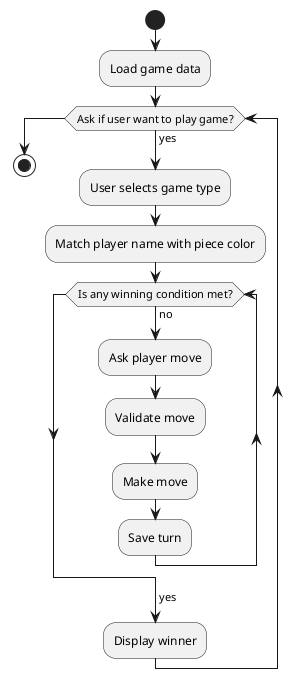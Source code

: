 @startuml Chess game flow
start
:Load game data;
while (Ask if user want to play game?) is (yes)
    :User selects game type;
    :Match player name with piece color;
    while (Is any winning condition met?) is (no)
        :Ask player move;
        :Validate move;
        :Make move;
        :Save turn;
    endwhile
    ->yes;
    :Display winner;
endwhile
stop
@enduml

